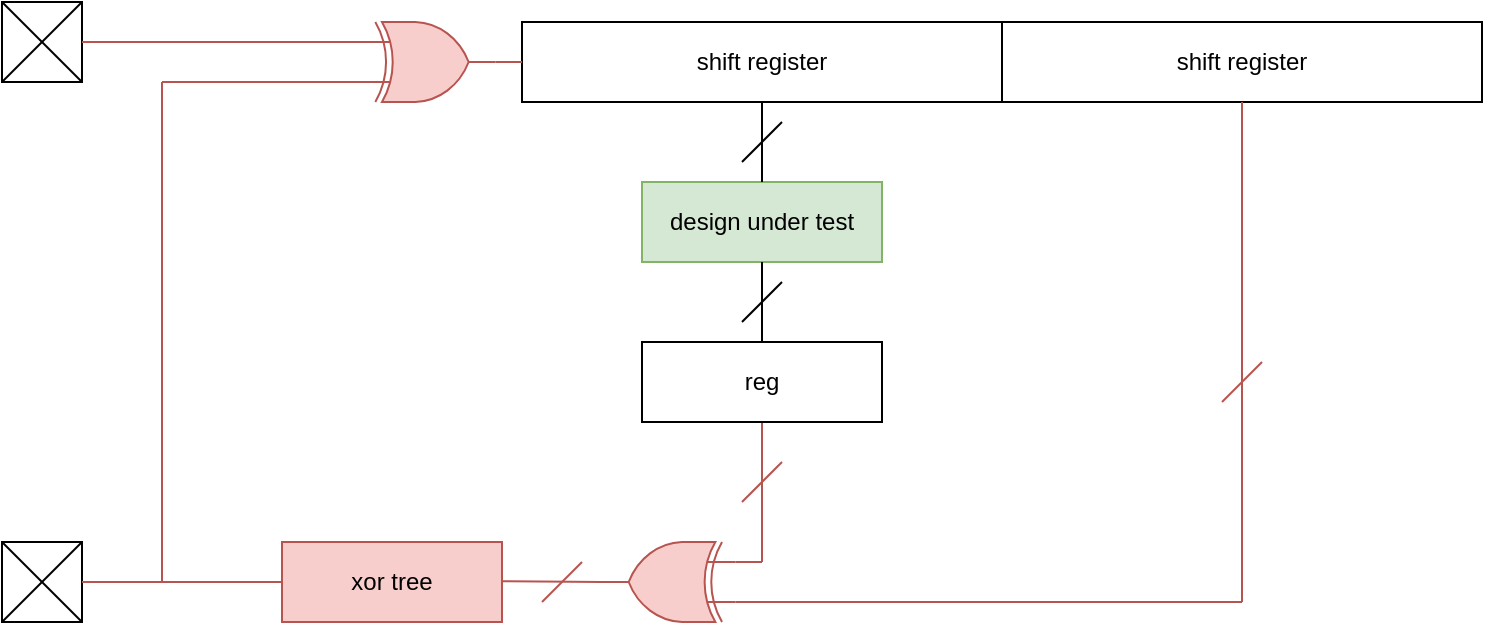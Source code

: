 <mxfile>
    <diagram id="rwMAMmj_Ud5R8nBywxQa" name="Page-1">
        <mxGraphModel dx="918" dy="1331" grid="1" gridSize="10" guides="1" tooltips="1" connect="1" arrows="1" fold="1" page="1" pageScale="1" pageWidth="850" pageHeight="1100" math="0" shadow="0">
            <root>
                <mxCell id="0"/>
                <mxCell id="1" parent="0"/>
                <mxCell id="MMyLpN4cIfeQlvk_Zc5d-4" value="" style="group" parent="1" vertex="1" connectable="0">
                    <mxGeometry x="20" y="190" width="40" height="40" as="geometry"/>
                </mxCell>
                <mxCell id="MMyLpN4cIfeQlvk_Zc5d-1" value="" style="whiteSpace=wrap;html=1;aspect=fixed;" parent="MMyLpN4cIfeQlvk_Zc5d-4" vertex="1">
                    <mxGeometry width="40" height="40" as="geometry"/>
                </mxCell>
                <mxCell id="MMyLpN4cIfeQlvk_Zc5d-2" value="" style="endArrow=none;html=1;rounded=0;" parent="MMyLpN4cIfeQlvk_Zc5d-4" edge="1">
                    <mxGeometry width="50" height="50" relative="1" as="geometry">
                        <mxPoint y="40" as="sourcePoint"/>
                        <mxPoint x="40" as="targetPoint"/>
                    </mxGeometry>
                </mxCell>
                <mxCell id="MMyLpN4cIfeQlvk_Zc5d-3" value="" style="endArrow=none;html=1;rounded=0;exitX=0;exitY=0;exitDx=0;exitDy=0;entryX=1;entryY=1;entryDx=0;entryDy=0;" parent="MMyLpN4cIfeQlvk_Zc5d-4" source="MMyLpN4cIfeQlvk_Zc5d-1" target="MMyLpN4cIfeQlvk_Zc5d-1" edge="1">
                    <mxGeometry width="50" height="50" relative="1" as="geometry">
                        <mxPoint x="100" y="140" as="sourcePoint"/>
                        <mxPoint x="150" y="90" as="targetPoint"/>
                    </mxGeometry>
                </mxCell>
                <mxCell id="MMyLpN4cIfeQlvk_Zc5d-5" value="" style="endArrow=none;html=1;rounded=0;exitX=1;exitY=0.5;exitDx=0;exitDy=0;entryX=0;entryY=0.25;entryDx=0;entryDy=0;entryPerimeter=0;fillColor=#f8cecc;strokeColor=#b85450;" parent="1" source="MMyLpN4cIfeQlvk_Zc5d-1" target="MMyLpN4cIfeQlvk_Zc5d-27" edge="1">
                    <mxGeometry width="50" height="50" relative="1" as="geometry">
                        <mxPoint x="230" y="200" as="sourcePoint"/>
                        <mxPoint x="280" y="220" as="targetPoint"/>
                    </mxGeometry>
                </mxCell>
                <mxCell id="MMyLpN4cIfeQlvk_Zc5d-6" value="shift register" style="rounded=0;whiteSpace=wrap;html=1;" parent="1" vertex="1">
                    <mxGeometry x="280" y="200" width="240" height="40" as="geometry"/>
                </mxCell>
                <mxCell id="MMyLpN4cIfeQlvk_Zc5d-17" value="design under test" style="rounded=0;whiteSpace=wrap;html=1;fillColor=#d5e8d4;strokeColor=#82b366;" parent="1" vertex="1">
                    <mxGeometry x="340" y="280" width="120" height="40" as="geometry"/>
                </mxCell>
                <mxCell id="MMyLpN4cIfeQlvk_Zc5d-15" value="" style="endArrow=none;html=1;rounded=0;entryX=0.5;entryY=1;entryDx=0;entryDy=0;" parent="1" target="MMyLpN4cIfeQlvk_Zc5d-6" edge="1">
                    <mxGeometry width="50" height="50" relative="1" as="geometry">
                        <mxPoint x="400" y="280" as="sourcePoint"/>
                        <mxPoint x="450" y="260" as="targetPoint"/>
                    </mxGeometry>
                </mxCell>
                <mxCell id="MMyLpN4cIfeQlvk_Zc5d-16" value="" style="endArrow=none;html=1;rounded=0;" parent="1" edge="1">
                    <mxGeometry width="50" height="50" relative="1" as="geometry">
                        <mxPoint x="390" y="270" as="sourcePoint"/>
                        <mxPoint x="410" y="250" as="targetPoint"/>
                    </mxGeometry>
                </mxCell>
                <mxCell id="MMyLpN4cIfeQlvk_Zc5d-24" value="" style="endArrow=none;html=1;rounded=0;entryX=0.5;entryY=1;entryDx=0;entryDy=0;fillColor=#f8cecc;strokeColor=#b85450;" parent="1" target="MMyLpN4cIfeQlvk_Zc5d-53" edge="1">
                    <mxGeometry width="50" height="50" relative="1" as="geometry">
                        <mxPoint x="400" y="470" as="sourcePoint"/>
                        <mxPoint x="400" y="410" as="targetPoint"/>
                    </mxGeometry>
                </mxCell>
                <mxCell id="MMyLpN4cIfeQlvk_Zc5d-25" value="" style="endArrow=none;html=1;rounded=0;fillColor=#f8cecc;strokeColor=#b85450;" parent="1" edge="1">
                    <mxGeometry width="50" height="50" relative="1" as="geometry">
                        <mxPoint x="390" y="440" as="sourcePoint"/>
                        <mxPoint x="410" y="420" as="targetPoint"/>
                    </mxGeometry>
                </mxCell>
                <mxCell id="MMyLpN4cIfeQlvk_Zc5d-27" value="" style="verticalLabelPosition=bottom;shadow=0;dashed=0;align=center;html=1;verticalAlign=top;shape=mxgraph.electrical.logic_gates.logic_gate;operation=xor;fillColor=#f8cecc;strokeColor=#b85450;" parent="1" vertex="1">
                    <mxGeometry x="200" y="200" width="66.67" height="40" as="geometry"/>
                </mxCell>
                <mxCell id="MMyLpN4cIfeQlvk_Zc5d-30" value="" style="endArrow=none;html=1;rounded=0;fillColor=#f8cecc;strokeColor=#b85450;" parent="1" edge="1">
                    <mxGeometry width="50" height="50" relative="1" as="geometry">
                        <mxPoint x="100" y="480" as="sourcePoint"/>
                        <mxPoint x="100" y="230" as="targetPoint"/>
                    </mxGeometry>
                </mxCell>
                <mxCell id="MMyLpN4cIfeQlvk_Zc5d-31" value="" style="endArrow=none;html=1;rounded=0;exitX=0;exitY=0.75;exitDx=0;exitDy=0;exitPerimeter=0;fillColor=#f8cecc;strokeColor=#b85450;" parent="1" source="MMyLpN4cIfeQlvk_Zc5d-27" edge="1">
                    <mxGeometry width="50" height="50" relative="1" as="geometry">
                        <mxPoint x="190" y="320" as="sourcePoint"/>
                        <mxPoint x="100" y="230" as="targetPoint"/>
                    </mxGeometry>
                </mxCell>
                <mxCell id="MMyLpN4cIfeQlvk_Zc5d-32" value="" style="endArrow=none;html=1;rounded=0;entryX=1;entryY=0.5;entryDx=0;entryDy=0;entryPerimeter=0;exitX=0;exitY=0.5;exitDx=0;exitDy=0;fillColor=#f8cecc;strokeColor=#b85450;" parent="1" source="MMyLpN4cIfeQlvk_Zc5d-6" target="MMyLpN4cIfeQlvk_Zc5d-27" edge="1">
                    <mxGeometry width="50" height="50" relative="1" as="geometry">
                        <mxPoint x="210" y="310" as="sourcePoint"/>
                        <mxPoint x="260" y="260" as="targetPoint"/>
                    </mxGeometry>
                </mxCell>
                <mxCell id="MMyLpN4cIfeQlvk_Zc5d-33" value="" style="verticalLabelPosition=bottom;shadow=0;dashed=0;align=center;html=1;verticalAlign=top;shape=mxgraph.electrical.logic_gates.logic_gate;operation=xor;rotation=-180;fillColor=#f8cecc;strokeColor=#b85450;" parent="1" vertex="1">
                    <mxGeometry x="320.0" y="460" width="66.67" height="40" as="geometry"/>
                </mxCell>
                <mxCell id="MMyLpN4cIfeQlvk_Zc5d-34" value="" style="endArrow=none;html=1;rounded=0;fillColor=#f8cecc;strokeColor=#b85450;" parent="1" edge="1">
                    <mxGeometry width="50" height="50" relative="1" as="geometry">
                        <mxPoint x="390" y="470" as="sourcePoint"/>
                        <mxPoint x="400" y="470" as="targetPoint"/>
                    </mxGeometry>
                </mxCell>
                <mxCell id="MMyLpN4cIfeQlvk_Zc5d-35" value="" style="endArrow=none;html=1;rounded=0;exitX=0;exitY=0.75;exitDx=0;exitDy=0;exitPerimeter=0;fillColor=#f8cecc;strokeColor=#b85450;" parent="1" source="MMyLpN4cIfeQlvk_Zc5d-33" edge="1">
                    <mxGeometry width="50" height="50" relative="1" as="geometry">
                        <mxPoint x="410" y="500" as="sourcePoint"/>
                        <mxPoint x="390" y="470" as="targetPoint"/>
                    </mxGeometry>
                </mxCell>
                <mxCell id="MMyLpN4cIfeQlvk_Zc5d-36" value="shift register" style="rounded=0;whiteSpace=wrap;html=1;" parent="1" vertex="1">
                    <mxGeometry x="520" y="200" width="240" height="40" as="geometry"/>
                </mxCell>
                <mxCell id="MMyLpN4cIfeQlvk_Zc5d-37" value="" style="endArrow=none;html=1;rounded=0;entryX=0.5;entryY=1;entryDx=0;entryDy=0;fillColor=#f8cecc;strokeColor=#b85450;" parent="1" edge="1">
                    <mxGeometry width="50" height="50" relative="1" as="geometry">
                        <mxPoint x="640" y="320" as="sourcePoint"/>
                        <mxPoint x="640" y="240" as="targetPoint"/>
                    </mxGeometry>
                </mxCell>
                <mxCell id="MMyLpN4cIfeQlvk_Zc5d-38" value="" style="endArrow=none;html=1;rounded=0;fillColor=#f8cecc;strokeColor=#b85450;" parent="1" edge="1">
                    <mxGeometry width="50" height="50" relative="1" as="geometry">
                        <mxPoint x="630" y="390" as="sourcePoint"/>
                        <mxPoint x="650" y="370" as="targetPoint"/>
                    </mxGeometry>
                </mxCell>
                <mxCell id="MMyLpN4cIfeQlvk_Zc5d-39" value="" style="endArrow=none;html=1;rounded=0;fillColor=#f8cecc;strokeColor=#b85450;" parent="1" edge="1">
                    <mxGeometry width="50" height="50" relative="1" as="geometry">
                        <mxPoint x="640" y="490" as="sourcePoint"/>
                        <mxPoint x="640" y="320" as="targetPoint"/>
                    </mxGeometry>
                </mxCell>
                <mxCell id="MMyLpN4cIfeQlvk_Zc5d-40" value="" style="endArrow=none;html=1;rounded=0;fillColor=#f8cecc;strokeColor=#b85450;" parent="1" edge="1">
                    <mxGeometry width="50" height="50" relative="1" as="geometry">
                        <mxPoint x="410" y="490" as="sourcePoint"/>
                        <mxPoint x="640" y="490" as="targetPoint"/>
                    </mxGeometry>
                </mxCell>
                <mxCell id="MMyLpN4cIfeQlvk_Zc5d-41" value="" style="endArrow=none;html=1;rounded=0;exitX=0;exitY=0.25;exitDx=0;exitDy=0;exitPerimeter=0;fillColor=#f8cecc;strokeColor=#b85450;" parent="1" source="MMyLpN4cIfeQlvk_Zc5d-33" edge="1">
                    <mxGeometry width="50" height="50" relative="1" as="geometry">
                        <mxPoint x="440" y="550" as="sourcePoint"/>
                        <mxPoint x="410" y="490" as="targetPoint"/>
                    </mxGeometry>
                </mxCell>
                <mxCell id="MMyLpN4cIfeQlvk_Zc5d-44" value="xor tree" style="rounded=0;whiteSpace=wrap;html=1;fillColor=#f8cecc;strokeColor=#b85450;" parent="1" vertex="1">
                    <mxGeometry x="160.0" y="460" width="110" height="40" as="geometry"/>
                </mxCell>
                <mxCell id="MMyLpN4cIfeQlvk_Zc5d-46" value="" style="group" parent="1" vertex="1" connectable="0">
                    <mxGeometry x="20" y="460" width="40" height="40" as="geometry"/>
                </mxCell>
                <mxCell id="MMyLpN4cIfeQlvk_Zc5d-47" value="" style="whiteSpace=wrap;html=1;aspect=fixed;" parent="MMyLpN4cIfeQlvk_Zc5d-46" vertex="1">
                    <mxGeometry width="40" height="40" as="geometry"/>
                </mxCell>
                <mxCell id="MMyLpN4cIfeQlvk_Zc5d-48" value="" style="endArrow=none;html=1;rounded=0;" parent="MMyLpN4cIfeQlvk_Zc5d-46" edge="1">
                    <mxGeometry width="50" height="50" relative="1" as="geometry">
                        <mxPoint y="40" as="sourcePoint"/>
                        <mxPoint x="40" as="targetPoint"/>
                    </mxGeometry>
                </mxCell>
                <mxCell id="MMyLpN4cIfeQlvk_Zc5d-49" value="" style="endArrow=none;html=1;rounded=0;exitX=0;exitY=0;exitDx=0;exitDy=0;entryX=1;entryY=1;entryDx=0;entryDy=0;" parent="MMyLpN4cIfeQlvk_Zc5d-46" source="MMyLpN4cIfeQlvk_Zc5d-47" target="MMyLpN4cIfeQlvk_Zc5d-47" edge="1">
                    <mxGeometry width="50" height="50" relative="1" as="geometry">
                        <mxPoint x="100" y="140" as="sourcePoint"/>
                        <mxPoint x="150" y="90" as="targetPoint"/>
                    </mxGeometry>
                </mxCell>
                <mxCell id="MMyLpN4cIfeQlvk_Zc5d-50" value="" style="endArrow=none;html=1;rounded=0;exitX=1;exitY=0.5;exitDx=0;exitDy=0;fillColor=#f8cecc;strokeColor=#b85450;" parent="1" source="MMyLpN4cIfeQlvk_Zc5d-47" edge="1">
                    <mxGeometry width="50" height="50" relative="1" as="geometry">
                        <mxPoint x="150" y="530" as="sourcePoint"/>
                        <mxPoint x="160" y="480" as="targetPoint"/>
                    </mxGeometry>
                </mxCell>
                <mxCell id="MMyLpN4cIfeQlvk_Zc5d-53" value="reg" style="rounded=0;whiteSpace=wrap;html=1;" parent="1" vertex="1">
                    <mxGeometry x="340" y="360" width="120" height="40" as="geometry"/>
                </mxCell>
                <mxCell id="MMyLpN4cIfeQlvk_Zc5d-54" value="" style="endArrow=none;html=1;rounded=0;entryX=0.5;entryY=1;entryDx=0;entryDy=0;exitX=0.5;exitY=0;exitDx=0;exitDy=0;" parent="1" source="MMyLpN4cIfeQlvk_Zc5d-53" target="MMyLpN4cIfeQlvk_Zc5d-17" edge="1">
                    <mxGeometry width="50" height="50" relative="1" as="geometry">
                        <mxPoint x="390" y="370" as="sourcePoint"/>
                        <mxPoint x="440" y="320" as="targetPoint"/>
                    </mxGeometry>
                </mxCell>
                <mxCell id="2" value="" style="endArrow=none;html=1;rounded=0;" edge="1" parent="1">
                    <mxGeometry width="50" height="50" relative="1" as="geometry">
                        <mxPoint x="390" y="350" as="sourcePoint"/>
                        <mxPoint x="410" y="330" as="targetPoint"/>
                    </mxGeometry>
                </mxCell>
                <mxCell id="3" value="" style="endArrow=none;html=1;rounded=0;exitX=1;exitY=0.5;exitDx=0;exitDy=0;fillColor=#f8cecc;strokeColor=#b85450;" edge="1" parent="1">
                    <mxGeometry width="50" height="50" relative="1" as="geometry">
                        <mxPoint x="270" y="479.66" as="sourcePoint"/>
                        <mxPoint x="320" y="480" as="targetPoint"/>
                    </mxGeometry>
                </mxCell>
                <mxCell id="4" value="" style="endArrow=none;html=1;rounded=0;fillColor=#f8cecc;strokeColor=#b85450;" edge="1" parent="1">
                    <mxGeometry width="50" height="50" relative="1" as="geometry">
                        <mxPoint x="290" y="490" as="sourcePoint"/>
                        <mxPoint x="310" y="470" as="targetPoint"/>
                    </mxGeometry>
                </mxCell>
            </root>
        </mxGraphModel>
    </diagram>
</mxfile>
